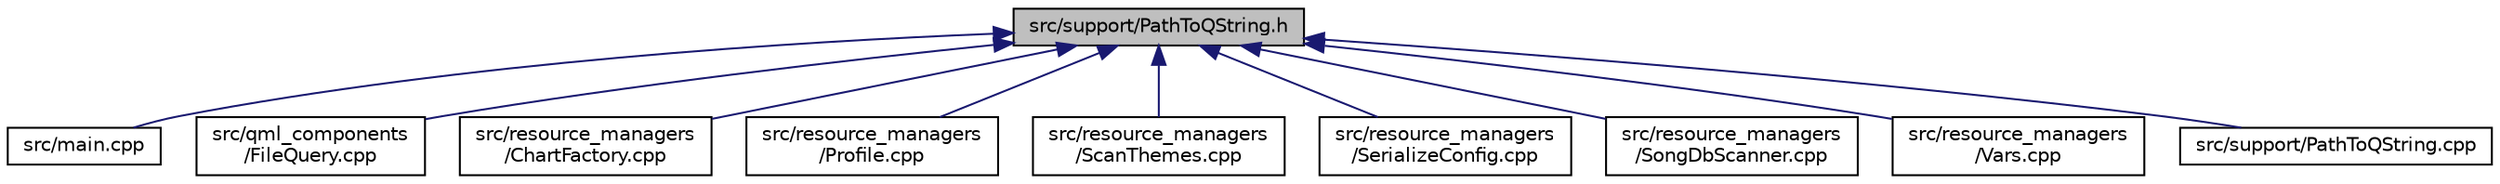 digraph "src/support/PathToQString.h"
{
 // LATEX_PDF_SIZE
  edge [fontname="Helvetica",fontsize="10",labelfontname="Helvetica",labelfontsize="10"];
  node [fontname="Helvetica",fontsize="10",shape=record];
  Node1 [label="src/support/PathToQString.h",height=0.2,width=0.4,color="black", fillcolor="grey75", style="filled", fontcolor="black",tooltip=" "];
  Node1 -> Node2 [dir="back",color="midnightblue",fontsize="10",style="solid",fontname="Helvetica"];
  Node2 [label="src/main.cpp",height=0.2,width=0.4,color="black", fillcolor="white", style="filled",URL="$main_8cpp.html",tooltip=" "];
  Node1 -> Node3 [dir="back",color="midnightblue",fontsize="10",style="solid",fontname="Helvetica"];
  Node3 [label="src/qml_components\l/FileQuery.cpp",height=0.2,width=0.4,color="black", fillcolor="white", style="filled",URL="$FileQuery_8cpp.html",tooltip=" "];
  Node1 -> Node4 [dir="back",color="midnightblue",fontsize="10",style="solid",fontname="Helvetica"];
  Node4 [label="src/resource_managers\l/ChartFactory.cpp",height=0.2,width=0.4,color="black", fillcolor="white", style="filled",URL="$ChartFactory_8cpp.html",tooltip=" "];
  Node1 -> Node5 [dir="back",color="midnightblue",fontsize="10",style="solid",fontname="Helvetica"];
  Node5 [label="src/resource_managers\l/Profile.cpp",height=0.2,width=0.4,color="black", fillcolor="white", style="filled",URL="$Profile_8cpp.html",tooltip=" "];
  Node1 -> Node6 [dir="back",color="midnightblue",fontsize="10",style="solid",fontname="Helvetica"];
  Node6 [label="src/resource_managers\l/ScanThemes.cpp",height=0.2,width=0.4,color="black", fillcolor="white", style="filled",URL="$ScanThemes_8cpp.html",tooltip=" "];
  Node1 -> Node7 [dir="back",color="midnightblue",fontsize="10",style="solid",fontname="Helvetica"];
  Node7 [label="src/resource_managers\l/SerializeConfig.cpp",height=0.2,width=0.4,color="black", fillcolor="white", style="filled",URL="$SerializeConfig_8cpp.html",tooltip=" "];
  Node1 -> Node8 [dir="back",color="midnightblue",fontsize="10",style="solid",fontname="Helvetica"];
  Node8 [label="src/resource_managers\l/SongDbScanner.cpp",height=0.2,width=0.4,color="black", fillcolor="white", style="filled",URL="$SongDbScanner_8cpp.html",tooltip=" "];
  Node1 -> Node9 [dir="back",color="midnightblue",fontsize="10",style="solid",fontname="Helvetica"];
  Node9 [label="src/resource_managers\l/Vars.cpp",height=0.2,width=0.4,color="black", fillcolor="white", style="filled",URL="$Vars_8cpp.html",tooltip=" "];
  Node1 -> Node10 [dir="back",color="midnightblue",fontsize="10",style="solid",fontname="Helvetica"];
  Node10 [label="src/support/PathToQString.cpp",height=0.2,width=0.4,color="black", fillcolor="white", style="filled",URL="$PathToQString_8cpp.html",tooltip=" "];
}
